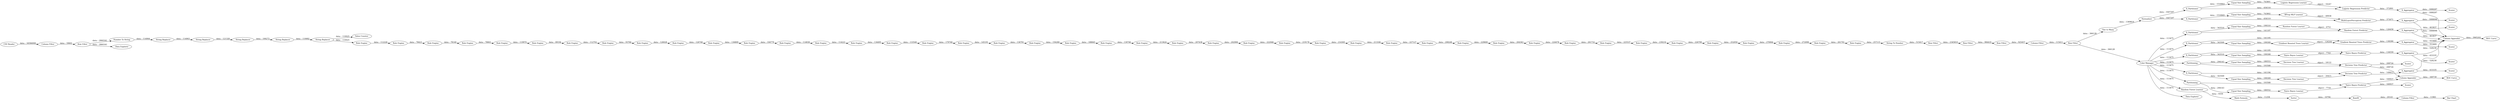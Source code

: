 digraph {
	"-4127159238316892744_28" [label=X_Aggregator]
	"5481428589541838498_102" [label="Column Appender"]
	"-4127159238316892744_33" [label="RProp MLP Learner"]
	"-4127159238316892744_26" [label="Equal Size Sampling"]
	"3994624599815499229_47" [label="Rule Engine"]
	"3994624599815499229_57" [label="Rule Engine"]
	"3994624599815499229_20" [label="String Replacer"]
	"6337165932095518111_88" [label="Naive Bayes Predictor"]
	"6337165932095518111_89" [label=Scorer]
	"3994624599815499229_66" [label="Rule Engine"]
	"-7984682495660096754_87" [label="Naive Bayes Learner"]
	"3994624599815499229_31" [label="Rule Engine"]
	"3994624599815499229_39" [label="Rule Engine"]
	"839932554182235111_116" [label="Equal Size Sampling"]
	"3994624599815499229_16" [label="Number To String"]
	"3994624599815499229_40" [label="Rule Engine"]
	"6337165932095518111_87" [label="Naive Bayes Learner"]
	"5481428589541838498_128" [label=Normalizer]
	"3994624599815499229_78" [label="Column Filter"]
	"3994624599815499229_70" [label="Rule Engine"]
	"3994624599815499229_17" [label="String Replacer"]
	"3994624599815499229_72" [label="String To Number"]
	"3994624599815499229_12" [label="Row Filter"]
	"3994624599815499229_71" [label="Rule Engine"]
	"3994624599815499229_67" [label="Rule Engine"]
	"-6543461888369951625_133" [label=X_Aggregator]
	"3994624599815499229_45" [label="Rule Engine"]
	"8725959960316876106_37" [label="Equal Size Sampling"]
	"3994624599815499229_43" [label="Rule Engine"]
	"8725959960316876106_16" [label="Random Forest Learner"]
	"839932554182235111_115" [label=Scorer]
	"5481428589541838498_118" [label="One to Many"]
	"-9031570252323242084_131" [label="Equal Size Sampling"]
	"3994624599815499229_21" [label="String Replacer"]
	"8575655952128897976_10" [label="Math Formula"]
	"3994624599815499229_54" [label="Rule Engine"]
	"3994624599815499229_15" [label="Data Explorer"]
	"-6543461888369951625_132" [label=X_Partitioner]
	"8575655952128897976_12" [label="Bar Chart"]
	"8725959960316876106_19" [label=X_Aggregator]
	"8725959960316876106_18" [label=X_Partitioner]
	"8575655952128897976_14" [label="Column Filter"]
	"839932554182235111_117" [label=X_Partitioner]
	"839932554182235111_112" [label=X_Aggregator]
	"3994624599815499229_55" [label="Rule Engine"]
	"5481428589541838498_94" [label="Column Appender"]
	"-8813678962038521404_127" [label=Scorer]
	"3994624599815499229_18" [label="String Replacer"]
	"3994624599815499229_61" [label="Rule Engine"]
	"6337165932095518111_133" [label="Equal Size Sampling"]
	"3994624599815499229_41" [label="Rule Engine"]
	"3994624599815499229_63" [label="Rule Engine"]
	"-8813678962038521404_21" [label="Gradient Boosted Trees Predictor"]
	"3994624599815499229_13" [label="Column Filter"]
	"3994624599815499229_65" [label="Rule Engine"]
	"-4127159238316892744_32" [label="MultiLayerPerceptron Predictor"]
	"3994624599815499229_68" [label="Rule Engine"]
	"-9031570252323242084_82" [label="Decision Tree Predictor"]
	"3994624599815499229_34" [label="Rule Engine"]
	"3994624599815499229_75" [label="Row Filter"]
	"-4127159238316892744_29" [label=X_Partitioner]
	"8725959960316876106_126" [label=Scorer]
	"839932554182235111_114" [label="Logistic Regression Predictor"]
	"3994624599815499229_36" [label="Rule Engine"]
	"5481428589541838498_23" [label="Color Manager"]
	"-6543461888369951625_82" [label="Decision Tree Predictor"]
	"3994624599815499229_32" [label="Rule Engine"]
	"-7984682495660096754_88" [label="Naive Bayes Predictor"]
	"3994624599815499229_77" [label="Row Filter"]
	"-7984682495660096754_84" [label=Partitioning]
	"3994624599815499229_35" [label="Rule Engine"]
	"3994624599815499229_33" [label="Rule Engine"]
	"3994624599815499229_19" [label="String Replacer"]
	"3994624599815499229_44" [label="Rule Engine"]
	"3994624599815499229_46" [label="Rule Engine"]
	"6337165932095518111_135" [label=X_Aggregator]
	"3994624599815499229_62" [label="Rule Engine"]
	"8725959960316876106_17" [label="Random Forest Predictor"]
	"-6543461888369951625_131" [label="Equal Size Sampling"]
	"3994624599815499229_48" [label="Rule Engine"]
	"-6543461888369951625_81" [label="Decision Tree Learner"]
	"-9031570252323242084_81" [label="Decision Tree Learner"]
	"6337165932095518111_134" [label=X_Partitioner]
	"839932554182235111_113" [label="Logistic Regression Learner"]
	"8575655952128897976_11" [label=Sorter]
	"-7984682495660096754_133" [label="Equal Size Sampling"]
	"3994624599815499229_79" [label="Row Filter"]
	"3994624599815499229_38" [label="Rule Engine"]
	"3994624599815499229_42" [label="Rule Engine"]
	"-9031570252323242084_83" [label=Scorer]
	"3994624599815499229_50" [label="Rule Engine"]
	"5481428589541838498_93" [label="ROC Curve"]
	"3994624599815499229_121" [label="Row Filter"]
	"3994624599815499229_69" [label="Rule Engine"]
	"3994624599815499229_59" [label="Rule Engine"]
	"3994624599815499229_56" [label="Rule Engine"]
	"8575655952128897976_6" [label="Random Forest Learner"]
	"-8813678962038521404_19" [label=X_Aggregator]
	"3994624599815499229_49" [label="Rule Engine"]
	"3994624599815499229_37" [label="Rule Engine"]
	"3994624599815499229_58" [label="Rule Engine"]
	"5481428589541838498_73" [label="Data Explorer"]
	"-4127159238316892744_25" [label=Scorer]
	"-7984682495660096754_89" [label=Scorer]
	"3994624599815499229_53" [label="Rule Engine"]
	"-9031570252323242084_80" [label=Partitioning]
	"3994624599815499229_130" [label="Value Counter"]
	"3994624599815499229_51" [label="Rule Engine"]
	"-8813678962038521404_37" [label="Equal Size Sampling"]
	"-8813678962038521404_20" [label="Gradient Boosted Trees Learner"]
	"5481428589541838498_27" [label="CSV Reader"]
	"5481428589541838498_100" [label="ROC Curve"]
	"3994624599815499229_52" [label="Rule Engine"]
	"3994624599815499229_64" [label="Rule Engine"]
	"8575655952128897976_15" [label=RowID]
	"3994624599815499229_60" [label="Rule Engine"]
	"3994624599815499229_28" [label="Rule Engine"]
	"3994624599815499229_30" [label="Rule Engine"]
	"-8813678962038521404_18" [label=X_Partitioner]
	"-6543461888369951625_83" [label=Scorer]
	"839932554182235111_114" -> "839932554182235111_112" [label="data: : 372891"]
	"3994624599815499229_16" -> "3994624599815499229_17" [label="data: : 114064"]
	"3994624599815499229_34" -> "3994624599815499229_33" [label="data: : 119970"]
	"8575655952128897976_6" -> "8575655952128897976_10" [label="data: : 9359"]
	"-9031570252323242084_131" -> "-9031570252323242084_81" [label="data: : 180553"]
	"3994624599815499229_12" -> "3994624599815499229_16" [label="data: : 2860341"]
	"3994624599815499229_36" -> "3994624599815499229_37" [label="data: : 93766"]
	"-6543461888369951625_81" -> "-6543461888369951625_82" [label="object: : 20415"]
	"5481428589541838498_118" -> "5481428589541838498_128" [label="data: : 1369819"]
	"3994624599815499229_79" -> "5481428589541838498_118" [label="data: : 366128"]
	"3994624599815499229_51" -> "3994624599815499229_52" [label="data: : 213624"]
	"3994624599815499229_33" -> "3994624599815499229_35" [label="data: : 89194"]
	"5481428589541838498_23" -> "-9031570252323242084_80" [label="data: : 113475"]
	"8725959960316876106_37" -> "8725959960316876106_16" [label="data: : 199310"]
	"839932554182235111_113" -> "839932554182235111_114" [label="object: : 16247"]
	"5481428589541838498_23" -> "8575655952128897976_6" [label="data: : 113475"]
	"8575655952128897976_15" -> "8575655952128897976_14" [label="data: : 20143"]
	"3994624599815499229_59" -> "3994624599815499229_60" [label="data: : 208248"]
	"8725959960316876106_17" -> "8725959960316876106_19" [label="data: : 126458"]
	"-6543461888369951625_132" -> "-6543461888369951625_131" [label="data: : 343509"]
	"-6543461888369951625_133" -> "-6543461888369951625_83" [label="data: : 433335"]
	"3994624599815499229_42" -> "3994624599815499229_41" [label="data: : 114838"]
	"-4127159238316892744_32" -> "-4127159238316892744_28" [label="data: : 373071"]
	"5481428589541838498_128" -> "-4127159238316892744_29" [label="data: : 1647297"]
	"839932554182235111_117" -> "839932554182235111_114" [label="data: : 458318"]
	"-8813678962038521404_18" -> "-8813678962038521404_21" [label="data: : 141195"]
	"-7984682495660096754_88" -> "5481428589541838498_94" [label="data: : 160937"]
	"3994624599815499229_47" -> "3994624599815499229_48" [label="data: : 136791"]
	"3994624599815499229_66" -> "3994624599815499229_67" [label="data: : 226799"]
	"3994624599815499229_40" -> "3994624599815499229_42" [label="data: : 104779"]
	"3994624599815499229_30" -> "3994624599815499229_31" [label="data: : 78423"]
	"3994624599815499229_77" -> "3994624599815499229_121" [label="data: : 984435"]
	"5481428589541838498_23" -> "5481428589541838498_73" [label="data: : 113475"]
	"3994624599815499229_71" -> "3994624599815499229_72" [label="data: : 257115"]
	"3994624599815499229_65" -> "3994624599815499229_66" [label="data: : 239216"]
	"6337165932095518111_135" -> "5481428589541838498_102" [label="data: : 528236"]
	"-8813678962038521404_20" -> "-8813678962038521404_21" [label="object: : 126244"]
	"-7984682495660096754_133" -> "-7984682495660096754_87" [label="data: : 180552"]
	"3994624599815499229_64" -> "3994624599815499229_65" [label="data: : 225537"]
	"8725959960316876106_16" -> "8725959960316876106_17" [label="object: : 4752"]
	"-8813678962038521404_18" -> "-8813678962038521404_37" [label="data: : 343509"]
	"3994624599815499229_46" -> "3994624599815499229_47" [label="data: : 145191"]
	"-8813678962038521404_19" -> "-8813678962038521404_127" [label="data: : 553469"]
	"-8813678962038521404_19" -> "5481428589541838498_102" [label="data: : 553469"]
	"3994624599815499229_43" -> "3994624599815499229_44" [label="data: : 134495"]
	"3994624599815499229_61" -> "3994624599815499229_62" [label="data: : 204363"]
	"-4127159238316892744_28" -> "-4127159238316892744_25" [label="data: : 1808098"]
	"5481428589541838498_23" -> "8725959960316876106_18" [label="data: : 113475"]
	"839932554182235111_112" -> "5481428589541838498_102" [label="data: : 1808287"]
	"3994624599815499229_45" -> "3994624599815499229_46" [label="data: : 179740"]
	"-8813678962038521404_37" -> "-8813678962038521404_20" [label="data: : 199309"]
	"5481428589541838498_23" -> "-8813678962038521404_18" [label="data: : 113475"]
	"839932554182235111_112" -> "839932554182235111_115" [label="data: : 1808287"]
	"-9031570252323242084_82" -> "-9031570252323242084_83" [label="data: : 208724"]
	"3994624599815499229_17" -> "3994624599815499229_18" [label="data: : 114063"]
	"3994624599815499229_31" -> "3994624599815499229_32" [label="data: : 78140"]
	"3994624599815499229_39" -> "3994624599815499229_40" [label="data: : 136809"]
	"3994624599815499229_56" -> "3994624599815499229_58" [label="data: : 213166"]
	"3994624599815499229_63" -> "3994624599815499229_64" [label="data: : 261732"]
	"3994624599815499229_19" -> "3994624599815499229_20" [label="data: : 106272"]
	"-7984682495660096754_88" -> "-7984682495660096754_89" [label="data: : 160937"]
	"-4127159238316892744_29" -> "-4127159238316892744_26" [label="data: : 1516845"]
	"-7984682495660096754_84" -> "-7984682495660096754_88" [label="data: : 193588"]
	"-9031570252323242084_82" -> "5481428589541838498_94" [label="data: : 208724"]
	"6337165932095518111_134" -> "6337165932095518111_133" [label="data: : 343510"]
	"3994624599815499229_12" -> "3994624599815499229_15" [label="data: : 2860341"]
	"8725959960316876106_18" -> "8725959960316876106_17" [label="data: : 141197"]
	"3994624599815499229_72" -> "3994624599815499229_75" [label="data: : 515417"]
	"3994624599815499229_55" -> "3994624599815499229_57" [label="data: : 219178"]
	"3994624599815499229_121" -> "3994624599815499229_78" [label="data: : 925457"]
	"-6543461888369951625_131" -> "-6543461888369951625_81" [label="data: : 199309"]
	"-6543461888369951625_133" -> "5481428589541838498_102" [label="data: : 433335"]
	"3994624599815499229_38" -> "3994624599815499229_39" [label="data: : 126740"]
	"3994624599815499229_32" -> "3994624599815499229_34" [label="data: : 78663"]
	"839932554182235111_116" -> "839932554182235111_113" [label="data: : 743801"]
	"-9031570252323242084_80" -> "-9031570252323242084_131" [label="data: : 294143"]
	"3994624599815499229_67" -> "3994624599815499229_68" [label="data: : 252050"]
	"6337165932095518111_87" -> "6337165932095518111_88" [label="object: : 7743"]
	"3994624599815499229_70" -> "3994624599815499229_71" [label="data: : 261701"]
	"-6543461888369951625_132" -> "-6543461888369951625_82" [label="data: : 141194"]
	"-8813678962038521404_21" -> "-8813678962038521404_19" [label="data: : 138390"]
	"3994624599815499229_44" -> "3994624599815499229_45" [label="data: : 133540"]
	"3994624599815499229_41" -> "3994624599815499229_43" [label="data: : 114221"]
	"8725959960316876106_19" -> "5481428589541838498_102" [label="data: : 463837"]
	"-4127159238316892744_33" -> "-4127159238316892744_32" [label="object: : 49938"]
	"-9031570252323242084_81" -> "-9031570252323242084_82" [label="object: : 18122"]
	"3994624599815499229_37" -> "3994624599815499229_38" [label="data: : 126028"]
	"-4127159238316892744_28" -> "5481428589541838498_102" [label="data: : 1808098"]
	"-9031570252323242084_80" -> "-9031570252323242084_82" [label="data: : 193588"]
	"839932554182235111_117" -> "839932554182235111_116" [label="data: : 1516843"]
	"3994624599815499229_54" -> "3994624599815499229_55" [label="data: : 222046"]
	"-7984682495660096754_84" -> "-7984682495660096754_133" [label="data: : 294143"]
	"3994624599815499229_62" -> "3994624599815499229_63" [label="data: : 224478"]
	"6337165932095518111_88" -> "6337165932095518111_135" [label="data: : 134559"]
	"8725959960316876106_18" -> "8725959960316876106_37" [label="data: : 343510"]
	"8575655952128897976_11" -> "8575655952128897976_15" [label="data: : 10794"]
	"5481428589541838498_23" -> "6337165932095518111_134" [label="data: : 113475"]
	"8725959960316876106_19" -> "8725959960316876106_126" [label="data: : 463837"]
	"6337165932095518111_133" -> "6337165932095518111_87" [label="data: : 199308"]
	"3994624599815499229_18" -> "3994624599815499229_19" [label="data: : 121328"]
	"3994624599815499229_52" -> "3994624599815499229_53" [label="data: : 207438"]
	"3994624599815499229_58" -> "3994624599815499229_59" [label="data: : 227127"]
	"3994624599815499229_57" -> "3994624599815499229_56" [label="data: : 214365"]
	"6337165932095518111_135" -> "6337165932095518111_89" [label="data: : 528236"]
	"3994624599815499229_75" -> "3994624599815499229_77" [label="data: : 2345810"]
	"3994624599815499229_50" -> "3994624599815499229_49" [label="data: : 188845"]
	"6337165932095518111_134" -> "6337165932095518111_88" [label="data: : 141195"]
	"3994624599815499229_21" -> "3994624599815499229_130" [label="data: : 110025"]
	"3994624599815499229_21" -> "3994624599815499229_28" [label="data: : 110025"]
	"5481428589541838498_94" -> "5481428589541838498_93" [label="data: : 349739"]
	"8575655952128897976_14" -> "8575655952128897976_12" [label="data: : 11983"]
	"3994624599815499229_20" -> "3994624599815499229_21" [label="data: : 110682"]
	"8575655952128897976_10" -> "8575655952128897976_11" [label="data: : 11258"]
	"-4127159238316892744_29" -> "-4127159238316892744_32" [label="data: : 458319"]
	"3994624599815499229_68" -> "3994624599815499229_69" [label="data: : 270064"]
	"3994624599815499229_28" -> "3994624599815499229_30" [label="data: : 112226"]
	"3994624599815499229_49" -> "3994624599815499229_51" [label="data: : 130746"]
	"3994624599815499229_35" -> "3994624599815499229_36" [label="data: : 112702"]
	"5481428589541838498_23" -> "-7984682495660096754_84" [label="data: : 113475"]
	"-7984682495660096754_87" -> "-7984682495660096754_88" [label="object: : 7716"]
	"5481428589541838498_23" -> "-6543461888369951625_132" [label="data: : 113475"]
	"3994624599815499229_48" -> "3994624599815499229_50" [label="data: : 156280"]
	"5481428589541838498_27" -> "3994624599815499229_13" [label="data: : 34584008"]
	"-6543461888369951625_82" -> "-6543461888369951625_133" [label="data: : 149613"]
	"3994624599815499229_79" -> "5481428589541838498_23" [label="data: : 366128"]
	"3994624599815499229_78" -> "3994624599815499229_79" [label="data: : 115411"]
	"-4127159238316892744_26" -> "-4127159238316892744_33" [label="data: : 743802"]
	"3994624599815499229_13" -> "3994624599815499229_12" [label="data: : 59601"]
	"3994624599815499229_69" -> "3994624599815499229_70" [label="data: : 272098"]
	"3994624599815499229_60" -> "3994624599815499229_61" [label="data: : 229600"]
	"5481428589541838498_128" -> "839932554182235111_117" [label="data: : 1647297"]
	"3994624599815499229_53" -> "3994624599815499229_54" [label="data: : 202906"]
	"5481428589541838498_102" -> "5481428589541838498_100" [label="data: : 3965202"]
	rankdir=LR
}
